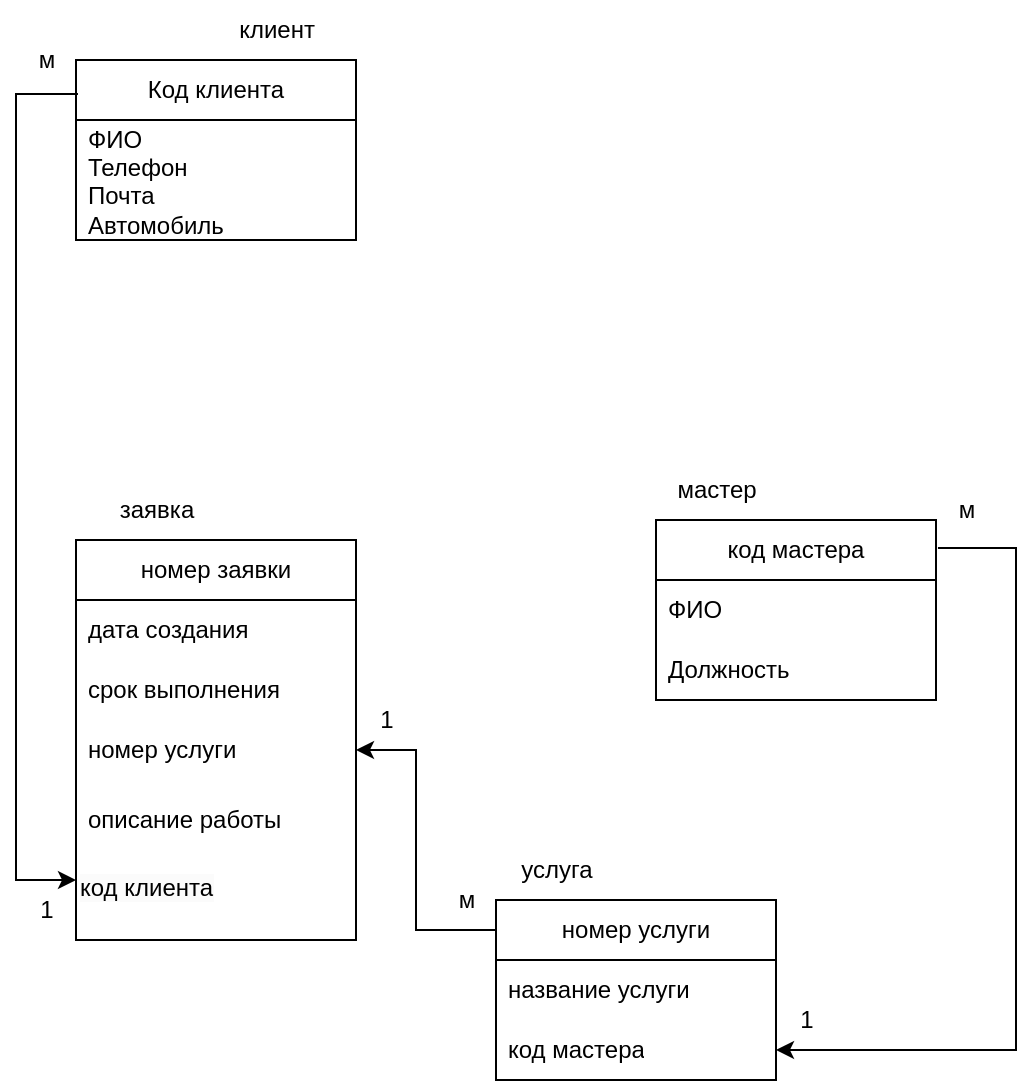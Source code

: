 <mxfile version="22.1.11" type="device">
  <diagram name="Страница — 1" id="mGL1WUu5WdNRIAnCduEw">
    <mxGraphModel dx="1161" dy="638" grid="1" gridSize="10" guides="1" tooltips="1" connect="1" arrows="1" fold="1" page="1" pageScale="1" pageWidth="827" pageHeight="1169" math="0" shadow="0">
      <root>
        <mxCell id="0" />
        <mxCell id="1" parent="0" />
        <mxCell id="5vz2hnaqkvdJSYKbX4UT-1" value="Код клиента" style="swimlane;fontStyle=0;childLayout=stackLayout;horizontal=1;startSize=30;horizontalStack=0;resizeParent=1;resizeParentMax=0;resizeLast=0;collapsible=1;marginBottom=0;whiteSpace=wrap;html=1;" parent="1" vertex="1">
          <mxGeometry x="210" y="75" width="140" height="90" as="geometry" />
        </mxCell>
        <mxCell id="5vz2hnaqkvdJSYKbX4UT-2" value="ФИО&lt;br&gt;Телефон&lt;br&gt;Почта&lt;br&gt;Автомобиль&lt;br&gt;" style="text;strokeColor=none;fillColor=none;align=left;verticalAlign=middle;spacingLeft=4;spacingRight=4;overflow=hidden;points=[[0,0.5],[1,0.5]];portConstraint=eastwest;rotatable=0;whiteSpace=wrap;html=1;" parent="5vz2hnaqkvdJSYKbX4UT-1" vertex="1">
          <mxGeometry y="30" width="140" height="60" as="geometry" />
        </mxCell>
        <mxCell id="5vz2hnaqkvdJSYKbX4UT-5" value="клиент" style="text;html=1;align=center;verticalAlign=middle;resizable=0;points=[];autosize=1;strokeColor=none;fillColor=none;" parent="1" vertex="1">
          <mxGeometry x="280" y="45" width="60" height="30" as="geometry" />
        </mxCell>
        <mxCell id="5vz2hnaqkvdJSYKbX4UT-11" value="код мастера" style="swimlane;fontStyle=0;childLayout=stackLayout;horizontal=1;startSize=30;horizontalStack=0;resizeParent=1;resizeParentMax=0;resizeLast=0;collapsible=1;marginBottom=0;whiteSpace=wrap;html=1;" parent="1" vertex="1">
          <mxGeometry x="500" y="305" width="140" height="90" as="geometry" />
        </mxCell>
        <mxCell id="5vz2hnaqkvdJSYKbX4UT-12" value="ФИО" style="text;strokeColor=none;fillColor=none;align=left;verticalAlign=middle;spacingLeft=4;spacingRight=4;overflow=hidden;points=[[0,0.5],[1,0.5]];portConstraint=eastwest;rotatable=0;whiteSpace=wrap;html=1;" parent="5vz2hnaqkvdJSYKbX4UT-11" vertex="1">
          <mxGeometry y="30" width="140" height="30" as="geometry" />
        </mxCell>
        <mxCell id="5vz2hnaqkvdJSYKbX4UT-13" value="Должность" style="text;strokeColor=none;fillColor=none;align=left;verticalAlign=middle;spacingLeft=4;spacingRight=4;overflow=hidden;points=[[0,0.5],[1,0.5]];portConstraint=eastwest;rotatable=0;whiteSpace=wrap;html=1;" parent="5vz2hnaqkvdJSYKbX4UT-11" vertex="1">
          <mxGeometry y="60" width="140" height="30" as="geometry" />
        </mxCell>
        <mxCell id="5vz2hnaqkvdJSYKbX4UT-15" value="мастер" style="text;html=1;align=center;verticalAlign=middle;resizable=0;points=[];autosize=1;strokeColor=none;fillColor=none;" parent="1" vertex="1">
          <mxGeometry x="500" y="275" width="60" height="30" as="geometry" />
        </mxCell>
        <mxCell id="5vz2hnaqkvdJSYKbX4UT-16" value="номер услуги" style="swimlane;fontStyle=0;childLayout=stackLayout;horizontal=1;startSize=30;horizontalStack=0;resizeParent=1;resizeParentMax=0;resizeLast=0;collapsible=1;marginBottom=0;whiteSpace=wrap;html=1;" parent="1" vertex="1">
          <mxGeometry x="420" y="495" width="140" height="90" as="geometry" />
        </mxCell>
        <mxCell id="5vz2hnaqkvdJSYKbX4UT-17" value="название услуги" style="text;strokeColor=none;fillColor=none;align=left;verticalAlign=middle;spacingLeft=4;spacingRight=4;overflow=hidden;points=[[0,0.5],[1,0.5]];portConstraint=eastwest;rotatable=0;whiteSpace=wrap;html=1;" parent="5vz2hnaqkvdJSYKbX4UT-16" vertex="1">
          <mxGeometry y="30" width="140" height="30" as="geometry" />
        </mxCell>
        <mxCell id="5vz2hnaqkvdJSYKbX4UT-30" value="код мастера" style="text;strokeColor=none;fillColor=none;align=left;verticalAlign=middle;spacingLeft=4;spacingRight=4;overflow=hidden;points=[[0,0.5],[1,0.5]];portConstraint=eastwest;rotatable=0;whiteSpace=wrap;html=1;" parent="5vz2hnaqkvdJSYKbX4UT-16" vertex="1">
          <mxGeometry y="60" width="140" height="30" as="geometry" />
        </mxCell>
        <mxCell id="5vz2hnaqkvdJSYKbX4UT-20" value="услуга" style="text;html=1;align=center;verticalAlign=middle;resizable=0;points=[];autosize=1;strokeColor=none;fillColor=none;" parent="1" vertex="1">
          <mxGeometry x="420" y="465" width="60" height="30" as="geometry" />
        </mxCell>
        <mxCell id="5vz2hnaqkvdJSYKbX4UT-21" value="номер заявки" style="swimlane;fontStyle=0;childLayout=stackLayout;horizontal=1;startSize=30;horizontalStack=0;resizeParent=1;resizeParentMax=0;resizeLast=0;collapsible=1;marginBottom=0;whiteSpace=wrap;html=1;" parent="1" vertex="1">
          <mxGeometry x="210" y="315" width="140" height="200" as="geometry" />
        </mxCell>
        <mxCell id="5vz2hnaqkvdJSYKbX4UT-22" value="дата создания" style="text;strokeColor=none;fillColor=none;align=left;verticalAlign=middle;spacingLeft=4;spacingRight=4;overflow=hidden;points=[[0,0.5],[1,0.5]];portConstraint=eastwest;rotatable=0;whiteSpace=wrap;html=1;" parent="5vz2hnaqkvdJSYKbX4UT-21" vertex="1">
          <mxGeometry y="30" width="140" height="30" as="geometry" />
        </mxCell>
        <mxCell id="5vz2hnaqkvdJSYKbX4UT-23" value="срок выполнения&lt;br&gt;" style="text;strokeColor=none;fillColor=none;align=left;verticalAlign=middle;spacingLeft=4;spacingRight=4;overflow=hidden;points=[[0,0.5],[1,0.5]];portConstraint=eastwest;rotatable=0;whiteSpace=wrap;html=1;" parent="5vz2hnaqkvdJSYKbX4UT-21" vertex="1">
          <mxGeometry y="60" width="140" height="30" as="geometry" />
        </mxCell>
        <mxCell id="5vz2hnaqkvdJSYKbX4UT-28" value="номер услуги" style="text;strokeColor=none;fillColor=none;align=left;verticalAlign=middle;spacingLeft=4;spacingRight=4;overflow=hidden;points=[[0,0.5],[1,0.5]];portConstraint=eastwest;rotatable=0;whiteSpace=wrap;html=1;" parent="5vz2hnaqkvdJSYKbX4UT-21" vertex="1">
          <mxGeometry y="90" width="140" height="30" as="geometry" />
        </mxCell>
        <mxCell id="5vz2hnaqkvdJSYKbX4UT-24" value="описание работы&lt;br&gt;" style="text;strokeColor=none;fillColor=none;align=left;verticalAlign=middle;spacingLeft=4;spacingRight=4;overflow=hidden;points=[[0,0.5],[1,0.5]];portConstraint=eastwest;rotatable=0;whiteSpace=wrap;html=1;" parent="5vz2hnaqkvdJSYKbX4UT-21" vertex="1">
          <mxGeometry y="120" width="140" height="40" as="geometry" />
        </mxCell>
        <mxCell id="5vz2hnaqkvdJSYKbX4UT-31" value="&lt;span style=&quot;color: rgb(0, 0, 0); font-family: Helvetica; font-size: 12px; font-style: normal; font-variant-ligatures: normal; font-variant-caps: normal; font-weight: 400; letter-spacing: normal; orphans: 2; text-align: left; text-indent: 0px; text-transform: none; widows: 2; word-spacing: 0px; -webkit-text-stroke-width: 0px; background-color: rgb(251, 251, 251); text-decoration-thickness: initial; text-decoration-style: initial; text-decoration-color: initial; float: none; display: inline !important;&quot;&gt;код клиента&lt;/span&gt;" style="text;whiteSpace=wrap;html=1;" parent="5vz2hnaqkvdJSYKbX4UT-21" vertex="1">
          <mxGeometry y="160" width="140" height="40" as="geometry" />
        </mxCell>
        <mxCell id="5vz2hnaqkvdJSYKbX4UT-25" value="заявка" style="text;html=1;align=center;verticalAlign=middle;resizable=0;points=[];autosize=1;strokeColor=none;fillColor=none;" parent="1" vertex="1">
          <mxGeometry x="220" y="285" width="60" height="30" as="geometry" />
        </mxCell>
        <mxCell id="paZpuRnZZ68QAMS7BQFD-2" value="" style="endArrow=classic;html=1;rounded=0;exitX=0.007;exitY=0.189;exitDx=0;exitDy=0;exitPerimeter=0;entryX=0;entryY=0.25;entryDx=0;entryDy=0;" parent="1" source="5vz2hnaqkvdJSYKbX4UT-1" target="5vz2hnaqkvdJSYKbX4UT-31" edge="1">
          <mxGeometry width="50" height="50" relative="1" as="geometry">
            <mxPoint x="80" y="150" as="sourcePoint" />
            <mxPoint x="130" y="100" as="targetPoint" />
            <Array as="points">
              <mxPoint x="180" y="92" />
              <mxPoint x="180" y="485" />
            </Array>
          </mxGeometry>
        </mxCell>
        <mxCell id="paZpuRnZZ68QAMS7BQFD-3" value="" style="endArrow=classic;html=1;rounded=0;exitX=1.007;exitY=0.156;exitDx=0;exitDy=0;exitPerimeter=0;entryX=1;entryY=0.5;entryDx=0;entryDy=0;" parent="1" source="5vz2hnaqkvdJSYKbX4UT-11" target="5vz2hnaqkvdJSYKbX4UT-30" edge="1">
          <mxGeometry width="50" height="50" relative="1" as="geometry">
            <mxPoint x="510" y="250" as="sourcePoint" />
            <mxPoint x="560" y="200" as="targetPoint" />
            <Array as="points">
              <mxPoint x="680" y="319" />
              <mxPoint x="680" y="570" />
            </Array>
          </mxGeometry>
        </mxCell>
        <mxCell id="paZpuRnZZ68QAMS7BQFD-5" value="" style="endArrow=classic;html=1;rounded=0;entryX=1;entryY=0.5;entryDx=0;entryDy=0;" parent="1" target="5vz2hnaqkvdJSYKbX4UT-28" edge="1">
          <mxGeometry width="50" height="50" relative="1" as="geometry">
            <mxPoint x="420" y="510" as="sourcePoint" />
            <mxPoint x="470" y="460" as="targetPoint" />
            <Array as="points">
              <mxPoint x="380" y="510" />
              <mxPoint x="380" y="420" />
            </Array>
          </mxGeometry>
        </mxCell>
        <mxCell id="7n5ppItPpCh0c-EYuRyg-1" value="м" style="text;html=1;align=center;verticalAlign=middle;resizable=0;points=[];autosize=1;strokeColor=none;fillColor=none;" vertex="1" parent="1">
          <mxGeometry x="390" y="480" width="30" height="30" as="geometry" />
        </mxCell>
        <mxCell id="7n5ppItPpCh0c-EYuRyg-2" value="1" style="text;html=1;align=center;verticalAlign=middle;resizable=0;points=[];autosize=1;strokeColor=none;fillColor=none;" vertex="1" parent="1">
          <mxGeometry x="350" y="390" width="30" height="30" as="geometry" />
        </mxCell>
        <mxCell id="7n5ppItPpCh0c-EYuRyg-3" value="м" style="text;html=1;align=center;verticalAlign=middle;resizable=0;points=[];autosize=1;strokeColor=none;fillColor=none;" vertex="1" parent="1">
          <mxGeometry x="180" y="60" width="30" height="30" as="geometry" />
        </mxCell>
        <mxCell id="7n5ppItPpCh0c-EYuRyg-4" value="1" style="text;html=1;align=center;verticalAlign=middle;resizable=0;points=[];autosize=1;strokeColor=none;fillColor=none;" vertex="1" parent="1">
          <mxGeometry x="180" y="485" width="30" height="30" as="geometry" />
        </mxCell>
        <mxCell id="7n5ppItPpCh0c-EYuRyg-5" value="м" style="text;html=1;align=center;verticalAlign=middle;resizable=0;points=[];autosize=1;strokeColor=none;fillColor=none;" vertex="1" parent="1">
          <mxGeometry x="640" y="285" width="30" height="30" as="geometry" />
        </mxCell>
        <mxCell id="7n5ppItPpCh0c-EYuRyg-7" value="1" style="text;html=1;align=center;verticalAlign=middle;resizable=0;points=[];autosize=1;strokeColor=none;fillColor=none;" vertex="1" parent="1">
          <mxGeometry x="560" y="540" width="30" height="30" as="geometry" />
        </mxCell>
      </root>
    </mxGraphModel>
  </diagram>
</mxfile>
